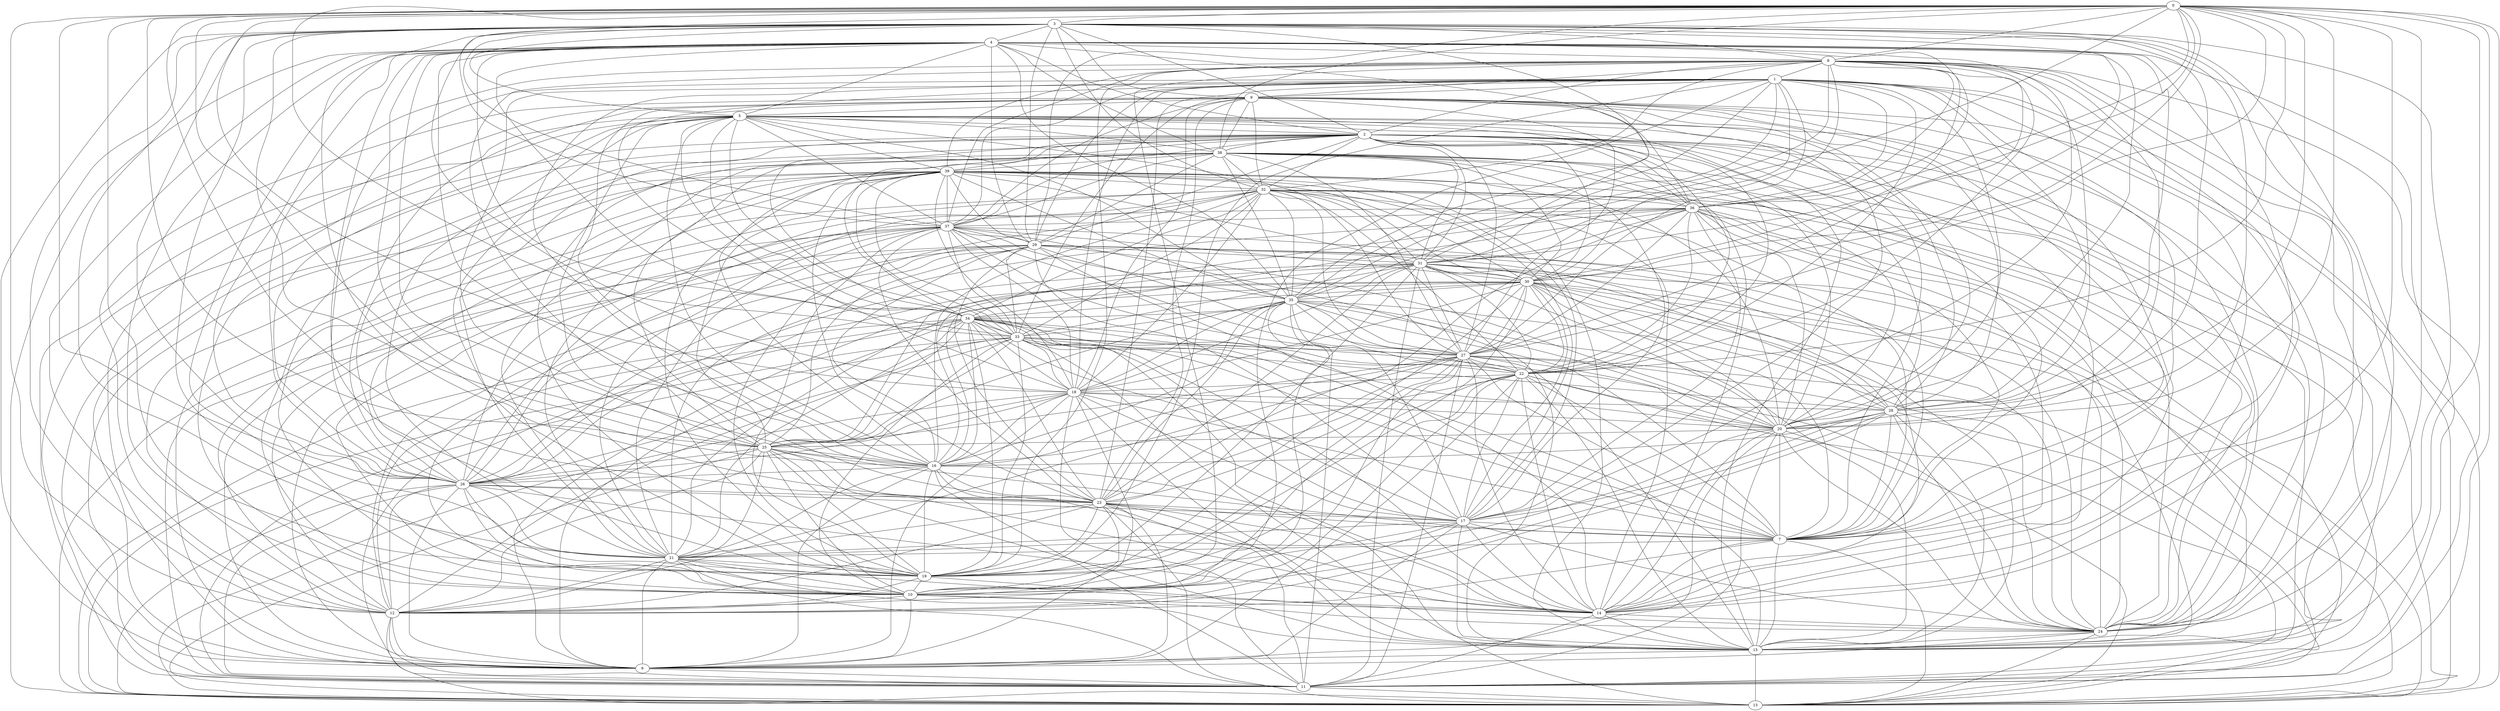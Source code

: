 graph G {
0;
1;
2;
3;
4;
5;
6;
7;
8;
9;
10;
11;
12;
13;
14;
15;
16;
17;
18;
19;
20;
21;
22;
23;
24;
25;
26;
27;
28;
29;
30;
31;
32;
33;
34;
35;
36;
37;
38;
39;
5--24 ;
19--25 ;
23--35 ;
35--15 ;
35--10 ;
39--12 ;
36--37 ;
27--29 ;
35--34 ;
28--20 ;
3--28 ;
6--11 ;
10--2 ;
28--9 ;
5--38 ;
28--0 ;
28--16 ;
0--15 ;
33--32 ;
6--26 ;
0--12 ;
33--39 ;
26--18 ;
1--19 ;
19--23 ;
0--3 ;
15--28 ;
38--25 ;
6--3 ;
32--3 ;
20--0 ;
23--0 ;
11--21 ;
5--27 ;
38--35 ;
12--13 ;
31--11 ;
25--35 ;
13--0 ;
30--14 ;
7--27 ;
17--19 ;
18--34 ;
29--20 ;
11--5 ;
34--20 ;
16--0 ;
19--33 ;
21--5 ;
36--16 ;
18--0 ;
36--8 ;
15--37 ;
32--36 ;
12--4 ;
1--20 ;
13--22 ;
20--11 ;
32--19 ;
22--31 ;
34--11 ;
22--36 ;
28--31 ;
31--38 ;
37--6 ;
28--29 ;
11--28 ;
28--17 ;
6--34 ;
28--4 ;
19--22 ;
11--35 ;
2--3 ;
13--2 ;
7--1 ;
8--37 ;
18--11 ;
18--39 ;
3--35 ;
7--2 ;
12--28 ;
26--17 ;
4--31 ;
16--1 ;
18--13 ;
0--33 ;
8--11 ;
7--25 ;
11--4 ;
34--33 ;
26--11 ;
28--33 ;
14--8 ;
29--25 ;
16--5 ;
25--3 ;
7--0 ;
39--11 ;
24--17 ;
16--18 ;
18--17 ;
29--24 ;
12--26 ;
36--21 ;
25--18 ;
17--32 ;
38--10 ;
10--37 ;
30--19 ;
11--36 ;
9--17 ;
26--25 ;
6--20 ;
26--8 ;
13--30 ;
23--30 ;
13--33 ;
23--36 ;
36--4 ;
22--34 ;
10--29 ;
33--15 ;
11--33 ;
22--12 ;
20--7 ;
0--19 ;
24--36 ;
7--12 ;
16--9 ;
19--10 ;
0--22 ;
38--36 ;
16--34 ;
19--37 ;
15--38 ;
10--39 ;
32--24 ;
30--24 ;
18--33 ;
25--10 ;
29--16 ;
30--37 ;
3--12 ;
38--32 ;
36--26 ;
33--14 ;
35--8 ;
18--5 ;
26--21 ;
6--17 ;
11--14 ;
26--32 ;
14--3 ;
2--29 ;
13--23 ;
30--35 ;
14--7 ;
9--7 ;
37--39 ;
16--21 ;
20--39 ;
9--32 ;
0--36 ;
10--23 ;
8--15 ;
26--1 ;
6--16 ;
2--20 ;
39--5 ;
15--39 ;
22--5 ;
14--39 ;
0--11 ;
34--14 ;
6--32 ;
31--30 ;
1--10 ;
32--21 ;
5--25 ;
31--0 ;
3--15 ;
35--33 ;
7--29 ;
33--17 ;
24--10 ;
29--38 ;
22--10 ;
3--29 ;
8--32 ;
22--14 ;
2--37 ;
36--14 ;
15--7 ;
15--17 ;
10--14 ;
9--37 ;
13--29 ;
33--31 ;
34--19 ;
9--13 ;
15--36 ;
31--36 ;
37--24 ;
4--8 ;
15--18 ;
18--31 ;
20--38 ;
30--15 ;
25--1 ;
5--2 ;
9--38 ;
27--15 ;
2--6 ;
26--3 ;
8--19 ;
38--26 ;
5--19 ;
37--1 ;
39--24 ;
26--39 ;
12--29 ;
38--14 ;
19--2 ;
11--32 ;
24--15 ;
37--38 ;
8--39 ;
5--4 ;
16--35 ;
38--27 ;
30--20 ;
2--15 ;
16--32 ;
37--29 ;
27--13 ;
28--8 ;
34--36 ;
34--15 ;
16--11 ;
37--26 ;
30--21 ;
27--16 ;
8--22 ;
4--13 ;
29--31 ;
3--19 ;
23--7 ;
26--31 ;
29--1 ;
21--37 ;
30--34 ;
8--10 ;
28--1 ;
21--10 ;
39--29 ;
28--2 ;
9--33 ;
38--16 ;
27--22 ;
38--24 ;
29--0 ;
8--20 ;
19--27 ;
3--24 ;
13--15 ;
16--14 ;
27--1 ;
21--3 ;
38--17 ;
24--28 ;
2--4 ;
37--27 ;
3--30 ;
21--34 ;
0--25 ;
17--12 ;
6--24 ;
14--1 ;
9--27 ;
26--23 ;
3--4 ;
13--25 ;
22--2 ;
33--12 ;
8--2 ;
22--15 ;
16--4 ;
34--7 ;
31--25 ;
34--12 ;
21--6 ;
13--31 ;
9--5 ;
5--28 ;
32--34 ;
30--2 ;
24--0 ;
27--30 ;
20--25 ;
36--17 ;
12--6 ;
34--17 ;
18--32 ;
13--24 ;
18--10 ;
4--10 ;
29--11 ;
15--25 ;
4--17 ;
30--6 ;
4--26 ;
15--14 ;
9--23 ;
21--23 ;
27--10 ;
5--36 ;
34--4 ;
4--29 ;
20--18 ;
23--11 ;
0--27 ;
33--27 ;
33--29 ;
21--15 ;
14--25 ;
19--16 ;
2--38 ;
4--38 ;
8--16 ;
7--4 ;
12--27 ;
6--27 ;
10--28 ;
14--24 ;
4--19 ;
21--38 ;
1--36 ;
16--23 ;
4--23 ;
23--17 ;
1--9 ;
22--16 ;
31--2 ;
14--26 ;
16--26 ;
23--31 ;
27--11 ;
25--27 ;
27--35 ;
6--39 ;
27--32 ;
36--7 ;
9--24 ;
9--14 ;
26--19 ;
9--36 ;
31--39 ;
31--27 ;
14--17 ;
30--22 ;
4--20 ;
5--26 ;
35--18 ;
20--35 ;
10--12 ;
20--22 ;
34--25 ;
13--16 ;
7--21 ;
6--22 ;
28--7 ;
1--13 ;
37--0 ;
5--35 ;
31--16 ;
5--7 ;
4--35 ;
5--37 ;
39--25 ;
21--25 ;
33--7 ;
3--9 ;
20--27 ;
30--17 ;
17--29 ;
2--27 ;
1--31 ;
32--2 ;
14--27 ;
36--20 ;
10--26 ;
20--14 ;
21--39 ;
33--26 ;
14--2 ;
18--28 ;
35--39 ;
5--33 ;
2--21 ;
24--19 ;
1--34 ;
22--18 ;
12--25 ;
33--25 ;
8--1 ;
6--5 ;
37--22 ;
30--28 ;
0--26 ;
25--16 ;
20--21 ;
3--8 ;
8--9 ;
10--6 ;
7--22 ;
18--3 ;
33--10 ;
23--14 ;
39--19 ;
24--20 ;
32--12 ;
23--25 ;
26--30 ;
28--27 ;
27--36 ;
0--8 ;
4--25 ;
13--26 ;
1--18 ;
8--31 ;
37--23 ;
14--21 ;
12--11 ;
0--30 ;
39--2 ;
21--17 ;
39--23 ;
36--2 ;
0--35 ;
6--9 ;
35--17 ;
12--37 ;
32--31 ;
7--32 ;
35--37 ;
18--7 ;
29--14 ;
34--2 ;
13--34 ;
15--5 ;
38--39 ;
23--15 ;
4--33 ;
12--9 ;
37--3 ;
21--4 ;
12--19 ;
5--34 ;
3--5 ;
38--0 ;
9--26 ;
3--20 ;
12--23 ;
29--26 ;
13--7 ;
33--37 ;
23--1 ;
23--27 ;
31--15 ;
29--23 ;
8--30 ;
23--6 ;
33--22 ;
30--38 ;
3--23 ;
39--30 ;
32--30 ;
37--18 ;
27--8 ;
22--32 ;
24--8 ;
11--2 ;
33--2 ;
24--34 ;
20--31 ;
35--1 ;
11--13 ;
21--19 ;
30--1 ;
23--34 ;
21--12 ;
34--39 ;
31--19 ;
15--6 ;
31--7 ;
32--35 ;
9--18 ;
9--20 ;
39--32 ;
39--17 ;
20--13 ;
6--18 ;
2--24 ;
35--22 ;
17--22 ;
1--22 ;
17--7 ;
35--7 ;
24--35 ;
24--1 ;
30--18 ;
}
